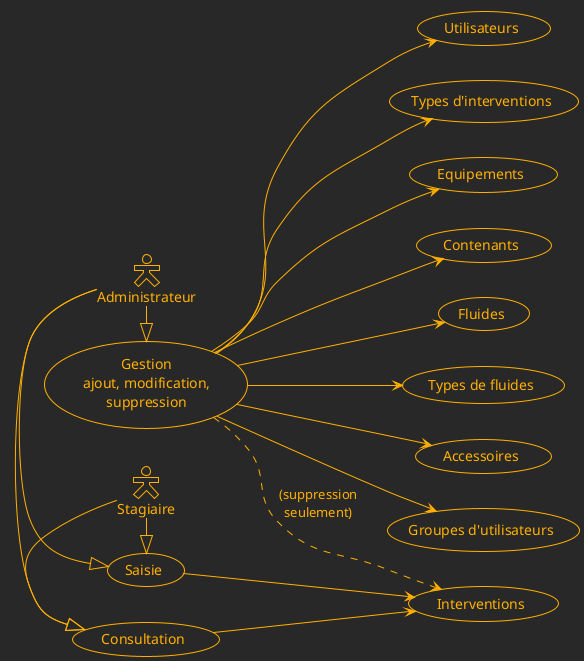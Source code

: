 @startuml

!theme crt-amber
skinparam actorStyle Hollow
left to right direction

:Administrateur: as A
:Stagiaire: as STA

(Interventions) as I
(Types d'interventions) as TI
(Equipements) as EQ
(Contenants) as CO
(Fluides) as F
(Types de fluides) as TF
(Accessoires) as AC
(Groupes d'utilisateurs) as GU
(Utilisateurs) as U
(Gestion\najout, modification,\nsuppression) as G
(Consultation) as C
(Saisie) as S

A -|> G
A -|> C
A -|> S
STA -|> C
STA -|> S
G ..> I: (suppression\nseulement)
C --> I
S --> I
G --> TI
G --> EQ
G --> CO
G --> F
G --> TF
G --> AC
G --> GU
G --> U

@enduml
